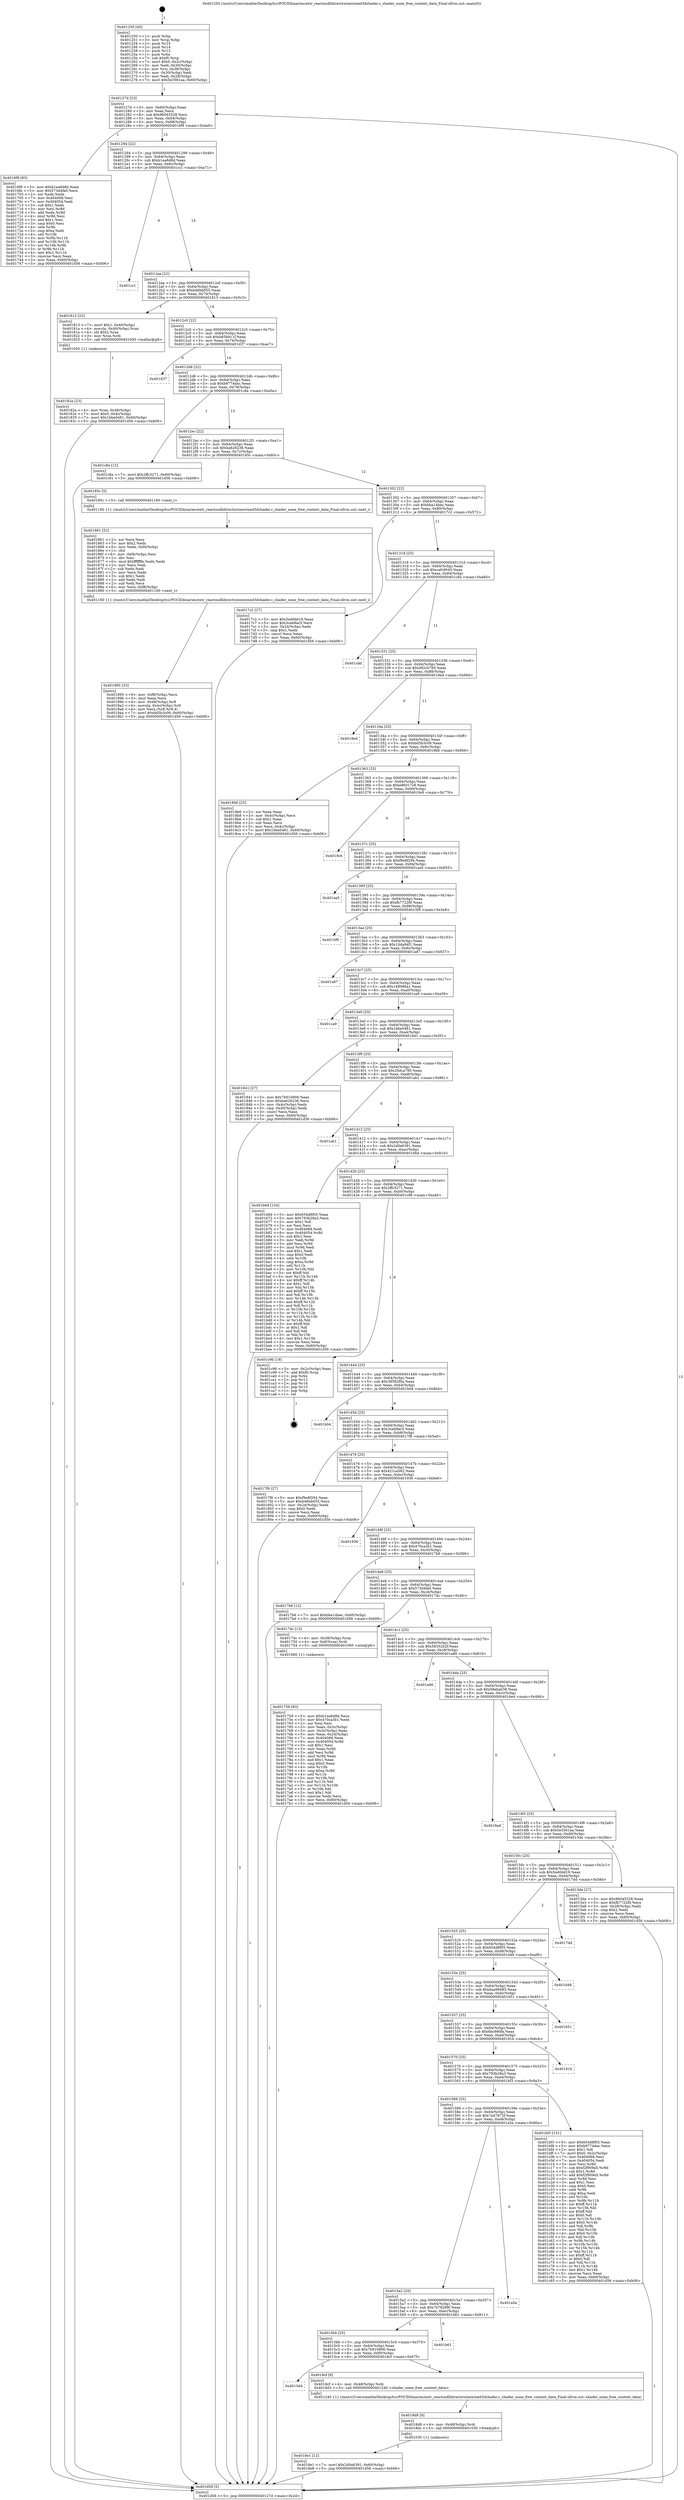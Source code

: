 digraph "0x401250" {
  label = "0x401250 (/mnt/c/Users/mathe/Desktop/tcc/POCII/binaries/extr_reactosdlldirectxwinewined3dshader.c_shader_none_free_context_data_Final-ollvm.out::main(0))"
  labelloc = "t"
  node[shape=record]

  Entry [label="",width=0.3,height=0.3,shape=circle,fillcolor=black,style=filled]
  "0x40127d" [label="{
     0x40127d [23]\l
     | [instrs]\l
     &nbsp;&nbsp;0x40127d \<+3\>: mov -0x60(%rbp),%eax\l
     &nbsp;&nbsp;0x401280 \<+2\>: mov %eax,%ecx\l
     &nbsp;&nbsp;0x401282 \<+6\>: sub $0x96045528,%ecx\l
     &nbsp;&nbsp;0x401288 \<+3\>: mov %eax,-0x64(%rbp)\l
     &nbsp;&nbsp;0x40128b \<+3\>: mov %ecx,-0x68(%rbp)\l
     &nbsp;&nbsp;0x40128e \<+6\>: je 00000000004016f9 \<main+0x4a9\>\l
  }"]
  "0x4016f9" [label="{
     0x4016f9 [83]\l
     | [instrs]\l
     &nbsp;&nbsp;0x4016f9 \<+5\>: mov $0xb1ea8d8d,%eax\l
     &nbsp;&nbsp;0x4016fe \<+5\>: mov $0x573d4fa0,%ecx\l
     &nbsp;&nbsp;0x401703 \<+2\>: xor %edx,%edx\l
     &nbsp;&nbsp;0x401705 \<+7\>: mov 0x404068,%esi\l
     &nbsp;&nbsp;0x40170c \<+7\>: mov 0x404054,%edi\l
     &nbsp;&nbsp;0x401713 \<+3\>: sub $0x1,%edx\l
     &nbsp;&nbsp;0x401716 \<+3\>: mov %esi,%r8d\l
     &nbsp;&nbsp;0x401719 \<+3\>: add %edx,%r8d\l
     &nbsp;&nbsp;0x40171c \<+4\>: imul %r8d,%esi\l
     &nbsp;&nbsp;0x401720 \<+3\>: and $0x1,%esi\l
     &nbsp;&nbsp;0x401723 \<+3\>: cmp $0x0,%esi\l
     &nbsp;&nbsp;0x401726 \<+4\>: sete %r9b\l
     &nbsp;&nbsp;0x40172a \<+3\>: cmp $0xa,%edi\l
     &nbsp;&nbsp;0x40172d \<+4\>: setl %r10b\l
     &nbsp;&nbsp;0x401731 \<+3\>: mov %r9b,%r11b\l
     &nbsp;&nbsp;0x401734 \<+3\>: and %r10b,%r11b\l
     &nbsp;&nbsp;0x401737 \<+3\>: xor %r10b,%r9b\l
     &nbsp;&nbsp;0x40173a \<+3\>: or %r9b,%r11b\l
     &nbsp;&nbsp;0x40173d \<+4\>: test $0x1,%r11b\l
     &nbsp;&nbsp;0x401741 \<+3\>: cmovne %ecx,%eax\l
     &nbsp;&nbsp;0x401744 \<+3\>: mov %eax,-0x60(%rbp)\l
     &nbsp;&nbsp;0x401747 \<+5\>: jmp 0000000000401d56 \<main+0xb06\>\l
  }"]
  "0x401294" [label="{
     0x401294 [22]\l
     | [instrs]\l
     &nbsp;&nbsp;0x401294 \<+5\>: jmp 0000000000401299 \<main+0x49\>\l
     &nbsp;&nbsp;0x401299 \<+3\>: mov -0x64(%rbp),%eax\l
     &nbsp;&nbsp;0x40129c \<+5\>: sub $0xb1ea8d8d,%eax\l
     &nbsp;&nbsp;0x4012a1 \<+3\>: mov %eax,-0x6c(%rbp)\l
     &nbsp;&nbsp;0x4012a4 \<+6\>: je 0000000000401cc1 \<main+0xa71\>\l
  }"]
  Exit [label="",width=0.3,height=0.3,shape=circle,fillcolor=black,style=filled,peripheries=2]
  "0x401cc1" [label="{
     0x401cc1\l
  }", style=dashed]
  "0x4012aa" [label="{
     0x4012aa [22]\l
     | [instrs]\l
     &nbsp;&nbsp;0x4012aa \<+5\>: jmp 00000000004012af \<main+0x5f\>\l
     &nbsp;&nbsp;0x4012af \<+3\>: mov -0x64(%rbp),%eax\l
     &nbsp;&nbsp;0x4012b2 \<+5\>: sub $0xb46bb055,%eax\l
     &nbsp;&nbsp;0x4012b7 \<+3\>: mov %eax,-0x70(%rbp)\l
     &nbsp;&nbsp;0x4012ba \<+6\>: je 0000000000401813 \<main+0x5c3\>\l
  }"]
  "0x4018e1" [label="{
     0x4018e1 [12]\l
     | [instrs]\l
     &nbsp;&nbsp;0x4018e1 \<+7\>: movl $0x2d0a6391,-0x60(%rbp)\l
     &nbsp;&nbsp;0x4018e8 \<+5\>: jmp 0000000000401d56 \<main+0xb06\>\l
  }"]
  "0x401813" [label="{
     0x401813 [23]\l
     | [instrs]\l
     &nbsp;&nbsp;0x401813 \<+7\>: movl $0x1,-0x40(%rbp)\l
     &nbsp;&nbsp;0x40181a \<+4\>: movslq -0x40(%rbp),%rax\l
     &nbsp;&nbsp;0x40181e \<+4\>: shl $0x2,%rax\l
     &nbsp;&nbsp;0x401822 \<+3\>: mov %rax,%rdi\l
     &nbsp;&nbsp;0x401825 \<+5\>: call 0000000000401050 \<malloc@plt\>\l
     | [calls]\l
     &nbsp;&nbsp;0x401050 \{1\} (unknown)\l
  }"]
  "0x4012c0" [label="{
     0x4012c0 [22]\l
     | [instrs]\l
     &nbsp;&nbsp;0x4012c0 \<+5\>: jmp 00000000004012c5 \<main+0x75\>\l
     &nbsp;&nbsp;0x4012c5 \<+3\>: mov -0x64(%rbp),%eax\l
     &nbsp;&nbsp;0x4012c8 \<+5\>: sub $0xb83b911f,%eax\l
     &nbsp;&nbsp;0x4012cd \<+3\>: mov %eax,-0x74(%rbp)\l
     &nbsp;&nbsp;0x4012d0 \<+6\>: je 0000000000401d37 \<main+0xae7\>\l
  }"]
  "0x4018d8" [label="{
     0x4018d8 [9]\l
     | [instrs]\l
     &nbsp;&nbsp;0x4018d8 \<+4\>: mov -0x48(%rbp),%rdi\l
     &nbsp;&nbsp;0x4018dc \<+5\>: call 0000000000401030 \<free@plt\>\l
     | [calls]\l
     &nbsp;&nbsp;0x401030 \{1\} (unknown)\l
  }"]
  "0x401d37" [label="{
     0x401d37\l
  }", style=dashed]
  "0x4012d6" [label="{
     0x4012d6 [22]\l
     | [instrs]\l
     &nbsp;&nbsp;0x4012d6 \<+5\>: jmp 00000000004012db \<main+0x8b\>\l
     &nbsp;&nbsp;0x4012db \<+3\>: mov -0x64(%rbp),%eax\l
     &nbsp;&nbsp;0x4012de \<+5\>: sub $0xb9774dac,%eax\l
     &nbsp;&nbsp;0x4012e3 \<+3\>: mov %eax,-0x78(%rbp)\l
     &nbsp;&nbsp;0x4012e6 \<+6\>: je 0000000000401c8a \<main+0xa3a\>\l
  }"]
  "0x4015d4" [label="{
     0x4015d4\l
  }", style=dashed]
  "0x401c8a" [label="{
     0x401c8a [12]\l
     | [instrs]\l
     &nbsp;&nbsp;0x401c8a \<+7\>: movl $0x2ffc3271,-0x60(%rbp)\l
     &nbsp;&nbsp;0x401c91 \<+5\>: jmp 0000000000401d56 \<main+0xb06\>\l
  }"]
  "0x4012ec" [label="{
     0x4012ec [22]\l
     | [instrs]\l
     &nbsp;&nbsp;0x4012ec \<+5\>: jmp 00000000004012f1 \<main+0xa1\>\l
     &nbsp;&nbsp;0x4012f1 \<+3\>: mov -0x64(%rbp),%eax\l
     &nbsp;&nbsp;0x4012f4 \<+5\>: sub $0xba626236,%eax\l
     &nbsp;&nbsp;0x4012f9 \<+3\>: mov %eax,-0x7c(%rbp)\l
     &nbsp;&nbsp;0x4012fc \<+6\>: je 000000000040185c \<main+0x60c\>\l
  }"]
  "0x4018cf" [label="{
     0x4018cf [9]\l
     | [instrs]\l
     &nbsp;&nbsp;0x4018cf \<+4\>: mov -0x48(%rbp),%rdi\l
     &nbsp;&nbsp;0x4018d3 \<+5\>: call 0000000000401240 \<shader_none_free_context_data\>\l
     | [calls]\l
     &nbsp;&nbsp;0x401240 \{1\} (/mnt/c/Users/mathe/Desktop/tcc/POCII/binaries/extr_reactosdlldirectxwinewined3dshader.c_shader_none_free_context_data_Final-ollvm.out::shader_none_free_context_data)\l
  }"]
  "0x40185c" [label="{
     0x40185c [5]\l
     | [instrs]\l
     &nbsp;&nbsp;0x40185c \<+5\>: call 0000000000401160 \<next_i\>\l
     | [calls]\l
     &nbsp;&nbsp;0x401160 \{1\} (/mnt/c/Users/mathe/Desktop/tcc/POCII/binaries/extr_reactosdlldirectxwinewined3dshader.c_shader_none_free_context_data_Final-ollvm.out::next_i)\l
  }"]
  "0x401302" [label="{
     0x401302 [22]\l
     | [instrs]\l
     &nbsp;&nbsp;0x401302 \<+5\>: jmp 0000000000401307 \<main+0xb7\>\l
     &nbsp;&nbsp;0x401307 \<+3\>: mov -0x64(%rbp),%eax\l
     &nbsp;&nbsp;0x40130a \<+5\>: sub $0xbba14bec,%eax\l
     &nbsp;&nbsp;0x40130f \<+3\>: mov %eax,-0x80(%rbp)\l
     &nbsp;&nbsp;0x401312 \<+6\>: je 00000000004017c2 \<main+0x572\>\l
  }"]
  "0x4015bb" [label="{
     0x4015bb [25]\l
     | [instrs]\l
     &nbsp;&nbsp;0x4015bb \<+5\>: jmp 00000000004015c0 \<main+0x370\>\l
     &nbsp;&nbsp;0x4015c0 \<+3\>: mov -0x64(%rbp),%eax\l
     &nbsp;&nbsp;0x4015c3 \<+5\>: sub $0x7b910906,%eax\l
     &nbsp;&nbsp;0x4015c8 \<+6\>: mov %eax,-0xf0(%rbp)\l
     &nbsp;&nbsp;0x4015ce \<+6\>: je 00000000004018cf \<main+0x67f\>\l
  }"]
  "0x4017c2" [label="{
     0x4017c2 [27]\l
     | [instrs]\l
     &nbsp;&nbsp;0x4017c2 \<+5\>: mov $0x5ed0dd19,%eax\l
     &nbsp;&nbsp;0x4017c7 \<+5\>: mov $0x3ceb9ac5,%ecx\l
     &nbsp;&nbsp;0x4017cc \<+3\>: mov -0x24(%rbp),%edx\l
     &nbsp;&nbsp;0x4017cf \<+3\>: cmp $0x1,%edx\l
     &nbsp;&nbsp;0x4017d2 \<+3\>: cmovl %ecx,%eax\l
     &nbsp;&nbsp;0x4017d5 \<+3\>: mov %eax,-0x60(%rbp)\l
     &nbsp;&nbsp;0x4017d8 \<+5\>: jmp 0000000000401d56 \<main+0xb06\>\l
  }"]
  "0x401318" [label="{
     0x401318 [25]\l
     | [instrs]\l
     &nbsp;&nbsp;0x401318 \<+5\>: jmp 000000000040131d \<main+0xcd\>\l
     &nbsp;&nbsp;0x40131d \<+3\>: mov -0x64(%rbp),%eax\l
     &nbsp;&nbsp;0x401320 \<+5\>: sub $0xcafc9045,%eax\l
     &nbsp;&nbsp;0x401325 \<+6\>: mov %eax,-0x84(%rbp)\l
     &nbsp;&nbsp;0x40132b \<+6\>: je 0000000000401cdd \<main+0xa8d\>\l
  }"]
  "0x401b61" [label="{
     0x401b61\l
  }", style=dashed]
  "0x401cdd" [label="{
     0x401cdd\l
  }", style=dashed]
  "0x401331" [label="{
     0x401331 [25]\l
     | [instrs]\l
     &nbsp;&nbsp;0x401331 \<+5\>: jmp 0000000000401336 \<main+0xe6\>\l
     &nbsp;&nbsp;0x401336 \<+3\>: mov -0x64(%rbp),%eax\l
     &nbsp;&nbsp;0x401339 \<+5\>: sub $0xd82cb760,%eax\l
     &nbsp;&nbsp;0x40133e \<+6\>: mov %eax,-0x88(%rbp)\l
     &nbsp;&nbsp;0x401344 \<+6\>: je 00000000004018ed \<main+0x69d\>\l
  }"]
  "0x4015a2" [label="{
     0x4015a2 [25]\l
     | [instrs]\l
     &nbsp;&nbsp;0x4015a2 \<+5\>: jmp 00000000004015a7 \<main+0x357\>\l
     &nbsp;&nbsp;0x4015a7 \<+3\>: mov -0x64(%rbp),%eax\l
     &nbsp;&nbsp;0x4015aa \<+5\>: sub $0x7b7826f6,%eax\l
     &nbsp;&nbsp;0x4015af \<+6\>: mov %eax,-0xec(%rbp)\l
     &nbsp;&nbsp;0x4015b5 \<+6\>: je 0000000000401b61 \<main+0x911\>\l
  }"]
  "0x4018ed" [label="{
     0x4018ed\l
  }", style=dashed]
  "0x40134a" [label="{
     0x40134a [25]\l
     | [instrs]\l
     &nbsp;&nbsp;0x40134a \<+5\>: jmp 000000000040134f \<main+0xff\>\l
     &nbsp;&nbsp;0x40134f \<+3\>: mov -0x64(%rbp),%eax\l
     &nbsp;&nbsp;0x401352 \<+5\>: sub $0xdd5b3c09,%eax\l
     &nbsp;&nbsp;0x401357 \<+6\>: mov %eax,-0x8c(%rbp)\l
     &nbsp;&nbsp;0x40135d \<+6\>: je 00000000004018b6 \<main+0x666\>\l
  }"]
  "0x401a5a" [label="{
     0x401a5a\l
  }", style=dashed]
  "0x4018b6" [label="{
     0x4018b6 [25]\l
     | [instrs]\l
     &nbsp;&nbsp;0x4018b6 \<+2\>: xor %eax,%eax\l
     &nbsp;&nbsp;0x4018b8 \<+3\>: mov -0x4c(%rbp),%ecx\l
     &nbsp;&nbsp;0x4018bb \<+3\>: sub $0x1,%eax\l
     &nbsp;&nbsp;0x4018be \<+2\>: sub %eax,%ecx\l
     &nbsp;&nbsp;0x4018c0 \<+3\>: mov %ecx,-0x4c(%rbp)\l
     &nbsp;&nbsp;0x4018c3 \<+7\>: movl $0x1bbe0481,-0x60(%rbp)\l
     &nbsp;&nbsp;0x4018ca \<+5\>: jmp 0000000000401d56 \<main+0xb06\>\l
  }"]
  "0x401363" [label="{
     0x401363 [25]\l
     | [instrs]\l
     &nbsp;&nbsp;0x401363 \<+5\>: jmp 0000000000401368 \<main+0x118\>\l
     &nbsp;&nbsp;0x401368 \<+3\>: mov -0x64(%rbp),%eax\l
     &nbsp;&nbsp;0x40136b \<+5\>: sub $0xe86017c8,%eax\l
     &nbsp;&nbsp;0x401370 \<+6\>: mov %eax,-0x90(%rbp)\l
     &nbsp;&nbsp;0x401376 \<+6\>: je 00000000004019c6 \<main+0x776\>\l
  }"]
  "0x401589" [label="{
     0x401589 [25]\l
     | [instrs]\l
     &nbsp;&nbsp;0x401589 \<+5\>: jmp 000000000040158e \<main+0x33e\>\l
     &nbsp;&nbsp;0x40158e \<+3\>: mov -0x64(%rbp),%eax\l
     &nbsp;&nbsp;0x401591 \<+5\>: sub $0x7a47872f,%eax\l
     &nbsp;&nbsp;0x401596 \<+6\>: mov %eax,-0xe8(%rbp)\l
     &nbsp;&nbsp;0x40159c \<+6\>: je 0000000000401a5a \<main+0x80a\>\l
  }"]
  "0x4019c6" [label="{
     0x4019c6\l
  }", style=dashed]
  "0x40137c" [label="{
     0x40137c [25]\l
     | [instrs]\l
     &nbsp;&nbsp;0x40137c \<+5\>: jmp 0000000000401381 \<main+0x131\>\l
     &nbsp;&nbsp;0x401381 \<+3\>: mov -0x64(%rbp),%eax\l
     &nbsp;&nbsp;0x401384 \<+5\>: sub $0xf9e8f294,%eax\l
     &nbsp;&nbsp;0x401389 \<+6\>: mov %eax,-0x94(%rbp)\l
     &nbsp;&nbsp;0x40138f \<+6\>: je 0000000000401aa5 \<main+0x855\>\l
  }"]
  "0x401bf3" [label="{
     0x401bf3 [151]\l
     | [instrs]\l
     &nbsp;&nbsp;0x401bf3 \<+5\>: mov $0x654d8f05,%eax\l
     &nbsp;&nbsp;0x401bf8 \<+5\>: mov $0xb9774dac,%ecx\l
     &nbsp;&nbsp;0x401bfd \<+2\>: mov $0x1,%dl\l
     &nbsp;&nbsp;0x401bff \<+7\>: movl $0x0,-0x2c(%rbp)\l
     &nbsp;&nbsp;0x401c06 \<+7\>: mov 0x404068,%esi\l
     &nbsp;&nbsp;0x401c0d \<+7\>: mov 0x404054,%edi\l
     &nbsp;&nbsp;0x401c14 \<+3\>: mov %esi,%r8d\l
     &nbsp;&nbsp;0x401c17 \<+7\>: sub $0xf2f909a5,%r8d\l
     &nbsp;&nbsp;0x401c1e \<+4\>: sub $0x1,%r8d\l
     &nbsp;&nbsp;0x401c22 \<+7\>: add $0xf2f909a5,%r8d\l
     &nbsp;&nbsp;0x401c29 \<+4\>: imul %r8d,%esi\l
     &nbsp;&nbsp;0x401c2d \<+3\>: and $0x1,%esi\l
     &nbsp;&nbsp;0x401c30 \<+3\>: cmp $0x0,%esi\l
     &nbsp;&nbsp;0x401c33 \<+4\>: sete %r9b\l
     &nbsp;&nbsp;0x401c37 \<+3\>: cmp $0xa,%edi\l
     &nbsp;&nbsp;0x401c3a \<+4\>: setl %r10b\l
     &nbsp;&nbsp;0x401c3e \<+3\>: mov %r9b,%r11b\l
     &nbsp;&nbsp;0x401c41 \<+4\>: xor $0xff,%r11b\l
     &nbsp;&nbsp;0x401c45 \<+3\>: mov %r10b,%bl\l
     &nbsp;&nbsp;0x401c48 \<+3\>: xor $0xff,%bl\l
     &nbsp;&nbsp;0x401c4b \<+3\>: xor $0x0,%dl\l
     &nbsp;&nbsp;0x401c4e \<+3\>: mov %r11b,%r14b\l
     &nbsp;&nbsp;0x401c51 \<+4\>: and $0x0,%r14b\l
     &nbsp;&nbsp;0x401c55 \<+3\>: and %dl,%r9b\l
     &nbsp;&nbsp;0x401c58 \<+3\>: mov %bl,%r15b\l
     &nbsp;&nbsp;0x401c5b \<+4\>: and $0x0,%r15b\l
     &nbsp;&nbsp;0x401c5f \<+3\>: and %dl,%r10b\l
     &nbsp;&nbsp;0x401c62 \<+3\>: or %r9b,%r14b\l
     &nbsp;&nbsp;0x401c65 \<+3\>: or %r10b,%r15b\l
     &nbsp;&nbsp;0x401c68 \<+3\>: xor %r15b,%r14b\l
     &nbsp;&nbsp;0x401c6b \<+3\>: or %bl,%r11b\l
     &nbsp;&nbsp;0x401c6e \<+4\>: xor $0xff,%r11b\l
     &nbsp;&nbsp;0x401c72 \<+3\>: or $0x0,%dl\l
     &nbsp;&nbsp;0x401c75 \<+3\>: and %dl,%r11b\l
     &nbsp;&nbsp;0x401c78 \<+3\>: or %r11b,%r14b\l
     &nbsp;&nbsp;0x401c7b \<+4\>: test $0x1,%r14b\l
     &nbsp;&nbsp;0x401c7f \<+3\>: cmovne %ecx,%eax\l
     &nbsp;&nbsp;0x401c82 \<+3\>: mov %eax,-0x60(%rbp)\l
     &nbsp;&nbsp;0x401c85 \<+5\>: jmp 0000000000401d56 \<main+0xb06\>\l
  }"]
  "0x401aa5" [label="{
     0x401aa5\l
  }", style=dashed]
  "0x401395" [label="{
     0x401395 [25]\l
     | [instrs]\l
     &nbsp;&nbsp;0x401395 \<+5\>: jmp 000000000040139a \<main+0x14a\>\l
     &nbsp;&nbsp;0x40139a \<+3\>: mov -0x64(%rbp),%eax\l
     &nbsp;&nbsp;0x40139d \<+5\>: sub $0xfb7722f0,%eax\l
     &nbsp;&nbsp;0x4013a2 \<+6\>: mov %eax,-0x98(%rbp)\l
     &nbsp;&nbsp;0x4013a8 \<+6\>: je 00000000004015f9 \<main+0x3a9\>\l
  }"]
  "0x401570" [label="{
     0x401570 [25]\l
     | [instrs]\l
     &nbsp;&nbsp;0x401570 \<+5\>: jmp 0000000000401575 \<main+0x325\>\l
     &nbsp;&nbsp;0x401575 \<+3\>: mov -0x64(%rbp),%eax\l
     &nbsp;&nbsp;0x401578 \<+5\>: sub $0x793b28a3,%eax\l
     &nbsp;&nbsp;0x40157d \<+6\>: mov %eax,-0xe4(%rbp)\l
     &nbsp;&nbsp;0x401583 \<+6\>: je 0000000000401bf3 \<main+0x9a3\>\l
  }"]
  "0x4015f9" [label="{
     0x4015f9\l
  }", style=dashed]
  "0x4013ae" [label="{
     0x4013ae [25]\l
     | [instrs]\l
     &nbsp;&nbsp;0x4013ae \<+5\>: jmp 00000000004013b3 \<main+0x163\>\l
     &nbsp;&nbsp;0x4013b3 \<+3\>: mov -0x64(%rbp),%eax\l
     &nbsp;&nbsp;0x4013b6 \<+5\>: sub $0x10da94f1,%eax\l
     &nbsp;&nbsp;0x4013bb \<+6\>: mov %eax,-0x9c(%rbp)\l
     &nbsp;&nbsp;0x4013c1 \<+6\>: je 0000000000401a87 \<main+0x837\>\l
  }"]
  "0x40191b" [label="{
     0x40191b\l
  }", style=dashed]
  "0x401a87" [label="{
     0x401a87\l
  }", style=dashed]
  "0x4013c7" [label="{
     0x4013c7 [25]\l
     | [instrs]\l
     &nbsp;&nbsp;0x4013c7 \<+5\>: jmp 00000000004013cc \<main+0x17c\>\l
     &nbsp;&nbsp;0x4013cc \<+3\>: mov -0x64(%rbp),%eax\l
     &nbsp;&nbsp;0x4013cf \<+5\>: sub $0x168986a1,%eax\l
     &nbsp;&nbsp;0x4013d4 \<+6\>: mov %eax,-0xa0(%rbp)\l
     &nbsp;&nbsp;0x4013da \<+6\>: je 0000000000401ca9 \<main+0xa59\>\l
  }"]
  "0x401557" [label="{
     0x401557 [25]\l
     | [instrs]\l
     &nbsp;&nbsp;0x401557 \<+5\>: jmp 000000000040155c \<main+0x30c\>\l
     &nbsp;&nbsp;0x40155c \<+3\>: mov -0x64(%rbp),%eax\l
     &nbsp;&nbsp;0x40155f \<+5\>: sub $0x6bc980fa,%eax\l
     &nbsp;&nbsp;0x401564 \<+6\>: mov %eax,-0xe0(%rbp)\l
     &nbsp;&nbsp;0x40156a \<+6\>: je 000000000040191b \<main+0x6cb\>\l
  }"]
  "0x401ca9" [label="{
     0x401ca9\l
  }", style=dashed]
  "0x4013e0" [label="{
     0x4013e0 [25]\l
     | [instrs]\l
     &nbsp;&nbsp;0x4013e0 \<+5\>: jmp 00000000004013e5 \<main+0x195\>\l
     &nbsp;&nbsp;0x4013e5 \<+3\>: mov -0x64(%rbp),%eax\l
     &nbsp;&nbsp;0x4013e8 \<+5\>: sub $0x1bbe0481,%eax\l
     &nbsp;&nbsp;0x4013ed \<+6\>: mov %eax,-0xa4(%rbp)\l
     &nbsp;&nbsp;0x4013f3 \<+6\>: je 0000000000401841 \<main+0x5f1\>\l
  }"]
  "0x401651" [label="{
     0x401651\l
  }", style=dashed]
  "0x401841" [label="{
     0x401841 [27]\l
     | [instrs]\l
     &nbsp;&nbsp;0x401841 \<+5\>: mov $0x7b910906,%eax\l
     &nbsp;&nbsp;0x401846 \<+5\>: mov $0xba626236,%ecx\l
     &nbsp;&nbsp;0x40184b \<+3\>: mov -0x4c(%rbp),%edx\l
     &nbsp;&nbsp;0x40184e \<+3\>: cmp -0x40(%rbp),%edx\l
     &nbsp;&nbsp;0x401851 \<+3\>: cmovl %ecx,%eax\l
     &nbsp;&nbsp;0x401854 \<+3\>: mov %eax,-0x60(%rbp)\l
     &nbsp;&nbsp;0x401857 \<+5\>: jmp 0000000000401d56 \<main+0xb06\>\l
  }"]
  "0x4013f9" [label="{
     0x4013f9 [25]\l
     | [instrs]\l
     &nbsp;&nbsp;0x4013f9 \<+5\>: jmp 00000000004013fe \<main+0x1ae\>\l
     &nbsp;&nbsp;0x4013fe \<+3\>: mov -0x64(%rbp),%eax\l
     &nbsp;&nbsp;0x401401 \<+5\>: sub $0x20dca780,%eax\l
     &nbsp;&nbsp;0x401406 \<+6\>: mov %eax,-0xa8(%rbp)\l
     &nbsp;&nbsp;0x40140c \<+6\>: je 0000000000401ab1 \<main+0x861\>\l
  }"]
  "0x40153e" [label="{
     0x40153e [25]\l
     | [instrs]\l
     &nbsp;&nbsp;0x40153e \<+5\>: jmp 0000000000401543 \<main+0x2f3\>\l
     &nbsp;&nbsp;0x401543 \<+3\>: mov -0x64(%rbp),%eax\l
     &nbsp;&nbsp;0x401546 \<+5\>: sub $0x6aa99483,%eax\l
     &nbsp;&nbsp;0x40154b \<+6\>: mov %eax,-0xdc(%rbp)\l
     &nbsp;&nbsp;0x401551 \<+6\>: je 0000000000401651 \<main+0x401\>\l
  }"]
  "0x401ab1" [label="{
     0x401ab1\l
  }", style=dashed]
  "0x401412" [label="{
     0x401412 [25]\l
     | [instrs]\l
     &nbsp;&nbsp;0x401412 \<+5\>: jmp 0000000000401417 \<main+0x1c7\>\l
     &nbsp;&nbsp;0x401417 \<+3\>: mov -0x64(%rbp),%eax\l
     &nbsp;&nbsp;0x40141a \<+5\>: sub $0x2d0a6391,%eax\l
     &nbsp;&nbsp;0x40141f \<+6\>: mov %eax,-0xac(%rbp)\l
     &nbsp;&nbsp;0x401425 \<+6\>: je 0000000000401b6d \<main+0x91d\>\l
  }"]
  "0x401d48" [label="{
     0x401d48\l
  }", style=dashed]
  "0x401b6d" [label="{
     0x401b6d [134]\l
     | [instrs]\l
     &nbsp;&nbsp;0x401b6d \<+5\>: mov $0x654d8f05,%eax\l
     &nbsp;&nbsp;0x401b72 \<+5\>: mov $0x793b28a3,%ecx\l
     &nbsp;&nbsp;0x401b77 \<+2\>: mov $0x1,%dl\l
     &nbsp;&nbsp;0x401b79 \<+2\>: xor %esi,%esi\l
     &nbsp;&nbsp;0x401b7b \<+7\>: mov 0x404068,%edi\l
     &nbsp;&nbsp;0x401b82 \<+8\>: mov 0x404054,%r8d\l
     &nbsp;&nbsp;0x401b8a \<+3\>: sub $0x1,%esi\l
     &nbsp;&nbsp;0x401b8d \<+3\>: mov %edi,%r9d\l
     &nbsp;&nbsp;0x401b90 \<+3\>: add %esi,%r9d\l
     &nbsp;&nbsp;0x401b93 \<+4\>: imul %r9d,%edi\l
     &nbsp;&nbsp;0x401b97 \<+3\>: and $0x1,%edi\l
     &nbsp;&nbsp;0x401b9a \<+3\>: cmp $0x0,%edi\l
     &nbsp;&nbsp;0x401b9d \<+4\>: sete %r10b\l
     &nbsp;&nbsp;0x401ba1 \<+4\>: cmp $0xa,%r8d\l
     &nbsp;&nbsp;0x401ba5 \<+4\>: setl %r11b\l
     &nbsp;&nbsp;0x401ba9 \<+3\>: mov %r10b,%bl\l
     &nbsp;&nbsp;0x401bac \<+3\>: xor $0xff,%bl\l
     &nbsp;&nbsp;0x401baf \<+3\>: mov %r11b,%r14b\l
     &nbsp;&nbsp;0x401bb2 \<+4\>: xor $0xff,%r14b\l
     &nbsp;&nbsp;0x401bb6 \<+3\>: xor $0x1,%dl\l
     &nbsp;&nbsp;0x401bb9 \<+3\>: mov %bl,%r15b\l
     &nbsp;&nbsp;0x401bbc \<+4\>: and $0xff,%r15b\l
     &nbsp;&nbsp;0x401bc0 \<+3\>: and %dl,%r10b\l
     &nbsp;&nbsp;0x401bc3 \<+3\>: mov %r14b,%r12b\l
     &nbsp;&nbsp;0x401bc6 \<+4\>: and $0xff,%r12b\l
     &nbsp;&nbsp;0x401bca \<+3\>: and %dl,%r11b\l
     &nbsp;&nbsp;0x401bcd \<+3\>: or %r10b,%r15b\l
     &nbsp;&nbsp;0x401bd0 \<+3\>: or %r11b,%r12b\l
     &nbsp;&nbsp;0x401bd3 \<+3\>: xor %r12b,%r15b\l
     &nbsp;&nbsp;0x401bd6 \<+3\>: or %r14b,%bl\l
     &nbsp;&nbsp;0x401bd9 \<+3\>: xor $0xff,%bl\l
     &nbsp;&nbsp;0x401bdc \<+3\>: or $0x1,%dl\l
     &nbsp;&nbsp;0x401bdf \<+2\>: and %dl,%bl\l
     &nbsp;&nbsp;0x401be1 \<+3\>: or %bl,%r15b\l
     &nbsp;&nbsp;0x401be4 \<+4\>: test $0x1,%r15b\l
     &nbsp;&nbsp;0x401be8 \<+3\>: cmovne %ecx,%eax\l
     &nbsp;&nbsp;0x401beb \<+3\>: mov %eax,-0x60(%rbp)\l
     &nbsp;&nbsp;0x401bee \<+5\>: jmp 0000000000401d56 \<main+0xb06\>\l
  }"]
  "0x40142b" [label="{
     0x40142b [25]\l
     | [instrs]\l
     &nbsp;&nbsp;0x40142b \<+5\>: jmp 0000000000401430 \<main+0x1e0\>\l
     &nbsp;&nbsp;0x401430 \<+3\>: mov -0x64(%rbp),%eax\l
     &nbsp;&nbsp;0x401433 \<+5\>: sub $0x2ffc3271,%eax\l
     &nbsp;&nbsp;0x401438 \<+6\>: mov %eax,-0xb0(%rbp)\l
     &nbsp;&nbsp;0x40143e \<+6\>: je 0000000000401c96 \<main+0xa46\>\l
  }"]
  "0x401525" [label="{
     0x401525 [25]\l
     | [instrs]\l
     &nbsp;&nbsp;0x401525 \<+5\>: jmp 000000000040152a \<main+0x2da\>\l
     &nbsp;&nbsp;0x40152a \<+3\>: mov -0x64(%rbp),%eax\l
     &nbsp;&nbsp;0x40152d \<+5\>: sub $0x654d8f05,%eax\l
     &nbsp;&nbsp;0x401532 \<+6\>: mov %eax,-0xd8(%rbp)\l
     &nbsp;&nbsp;0x401538 \<+6\>: je 0000000000401d48 \<main+0xaf8\>\l
  }"]
  "0x401c96" [label="{
     0x401c96 [19]\l
     | [instrs]\l
     &nbsp;&nbsp;0x401c96 \<+3\>: mov -0x2c(%rbp),%eax\l
     &nbsp;&nbsp;0x401c99 \<+7\>: add $0xf0,%rsp\l
     &nbsp;&nbsp;0x401ca0 \<+1\>: pop %rbx\l
     &nbsp;&nbsp;0x401ca1 \<+2\>: pop %r12\l
     &nbsp;&nbsp;0x401ca3 \<+2\>: pop %r14\l
     &nbsp;&nbsp;0x401ca5 \<+2\>: pop %r15\l
     &nbsp;&nbsp;0x401ca7 \<+1\>: pop %rbp\l
     &nbsp;&nbsp;0x401ca8 \<+1\>: ret\l
  }"]
  "0x401444" [label="{
     0x401444 [25]\l
     | [instrs]\l
     &nbsp;&nbsp;0x401444 \<+5\>: jmp 0000000000401449 \<main+0x1f9\>\l
     &nbsp;&nbsp;0x401449 \<+3\>: mov -0x64(%rbp),%eax\l
     &nbsp;&nbsp;0x40144c \<+5\>: sub $0x38582f0a,%eax\l
     &nbsp;&nbsp;0x401451 \<+6\>: mov %eax,-0xb4(%rbp)\l
     &nbsp;&nbsp;0x401457 \<+6\>: je 0000000000401b04 \<main+0x8b4\>\l
  }"]
  "0x4017dd" [label="{
     0x4017dd\l
  }", style=dashed]
  "0x401b04" [label="{
     0x401b04\l
  }", style=dashed]
  "0x40145d" [label="{
     0x40145d [25]\l
     | [instrs]\l
     &nbsp;&nbsp;0x40145d \<+5\>: jmp 0000000000401462 \<main+0x212\>\l
     &nbsp;&nbsp;0x401462 \<+3\>: mov -0x64(%rbp),%eax\l
     &nbsp;&nbsp;0x401465 \<+5\>: sub $0x3ceb9ac5,%eax\l
     &nbsp;&nbsp;0x40146a \<+6\>: mov %eax,-0xb8(%rbp)\l
     &nbsp;&nbsp;0x401470 \<+6\>: je 00000000004017f8 \<main+0x5a8\>\l
  }"]
  "0x401895" [label="{
     0x401895 [33]\l
     | [instrs]\l
     &nbsp;&nbsp;0x401895 \<+6\>: mov -0xf8(%rbp),%ecx\l
     &nbsp;&nbsp;0x40189b \<+3\>: imul %eax,%ecx\l
     &nbsp;&nbsp;0x40189e \<+4\>: mov -0x48(%rbp),%r8\l
     &nbsp;&nbsp;0x4018a2 \<+4\>: movslq -0x4c(%rbp),%r9\l
     &nbsp;&nbsp;0x4018a6 \<+4\>: mov %ecx,(%r8,%r9,4)\l
     &nbsp;&nbsp;0x4018aa \<+7\>: movl $0xdd5b3c09,-0x60(%rbp)\l
     &nbsp;&nbsp;0x4018b1 \<+5\>: jmp 0000000000401d56 \<main+0xb06\>\l
  }"]
  "0x4017f8" [label="{
     0x4017f8 [27]\l
     | [instrs]\l
     &nbsp;&nbsp;0x4017f8 \<+5\>: mov $0xf9e8f294,%eax\l
     &nbsp;&nbsp;0x4017fd \<+5\>: mov $0xb46bb055,%ecx\l
     &nbsp;&nbsp;0x401802 \<+3\>: mov -0x24(%rbp),%edx\l
     &nbsp;&nbsp;0x401805 \<+3\>: cmp $0x0,%edx\l
     &nbsp;&nbsp;0x401808 \<+3\>: cmove %ecx,%eax\l
     &nbsp;&nbsp;0x40180b \<+3\>: mov %eax,-0x60(%rbp)\l
     &nbsp;&nbsp;0x40180e \<+5\>: jmp 0000000000401d56 \<main+0xb06\>\l
  }"]
  "0x401476" [label="{
     0x401476 [25]\l
     | [instrs]\l
     &nbsp;&nbsp;0x401476 \<+5\>: jmp 000000000040147b \<main+0x22b\>\l
     &nbsp;&nbsp;0x40147b \<+3\>: mov -0x64(%rbp),%eax\l
     &nbsp;&nbsp;0x40147e \<+5\>: sub $0x421ca562,%eax\l
     &nbsp;&nbsp;0x401483 \<+6\>: mov %eax,-0xbc(%rbp)\l
     &nbsp;&nbsp;0x401489 \<+6\>: je 0000000000401936 \<main+0x6e6\>\l
  }"]
  "0x401861" [label="{
     0x401861 [52]\l
     | [instrs]\l
     &nbsp;&nbsp;0x401861 \<+2\>: xor %ecx,%ecx\l
     &nbsp;&nbsp;0x401863 \<+5\>: mov $0x2,%edx\l
     &nbsp;&nbsp;0x401868 \<+6\>: mov %edx,-0xf4(%rbp)\l
     &nbsp;&nbsp;0x40186e \<+1\>: cltd\l
     &nbsp;&nbsp;0x40186f \<+6\>: mov -0xf4(%rbp),%esi\l
     &nbsp;&nbsp;0x401875 \<+2\>: idiv %esi\l
     &nbsp;&nbsp;0x401877 \<+6\>: imul $0xfffffffe,%edx,%edx\l
     &nbsp;&nbsp;0x40187d \<+2\>: mov %ecx,%edi\l
     &nbsp;&nbsp;0x40187f \<+2\>: sub %edx,%edi\l
     &nbsp;&nbsp;0x401881 \<+2\>: mov %ecx,%edx\l
     &nbsp;&nbsp;0x401883 \<+3\>: sub $0x1,%edx\l
     &nbsp;&nbsp;0x401886 \<+2\>: add %edx,%edi\l
     &nbsp;&nbsp;0x401888 \<+2\>: sub %edi,%ecx\l
     &nbsp;&nbsp;0x40188a \<+6\>: mov %ecx,-0xf8(%rbp)\l
     &nbsp;&nbsp;0x401890 \<+5\>: call 0000000000401160 \<next_i\>\l
     | [calls]\l
     &nbsp;&nbsp;0x401160 \{1\} (/mnt/c/Users/mathe/Desktop/tcc/POCII/binaries/extr_reactosdlldirectxwinewined3dshader.c_shader_none_free_context_data_Final-ollvm.out::next_i)\l
  }"]
  "0x401936" [label="{
     0x401936\l
  }", style=dashed]
  "0x40148f" [label="{
     0x40148f [25]\l
     | [instrs]\l
     &nbsp;&nbsp;0x40148f \<+5\>: jmp 0000000000401494 \<main+0x244\>\l
     &nbsp;&nbsp;0x401494 \<+3\>: mov -0x64(%rbp),%eax\l
     &nbsp;&nbsp;0x401497 \<+5\>: sub $0x470ca3b1,%eax\l
     &nbsp;&nbsp;0x40149c \<+6\>: mov %eax,-0xc0(%rbp)\l
     &nbsp;&nbsp;0x4014a2 \<+6\>: je 00000000004017b6 \<main+0x566\>\l
  }"]
  "0x40182a" [label="{
     0x40182a [23]\l
     | [instrs]\l
     &nbsp;&nbsp;0x40182a \<+4\>: mov %rax,-0x48(%rbp)\l
     &nbsp;&nbsp;0x40182e \<+7\>: movl $0x0,-0x4c(%rbp)\l
     &nbsp;&nbsp;0x401835 \<+7\>: movl $0x1bbe0481,-0x60(%rbp)\l
     &nbsp;&nbsp;0x40183c \<+5\>: jmp 0000000000401d56 \<main+0xb06\>\l
  }"]
  "0x4017b6" [label="{
     0x4017b6 [12]\l
     | [instrs]\l
     &nbsp;&nbsp;0x4017b6 \<+7\>: movl $0xbba14bec,-0x60(%rbp)\l
     &nbsp;&nbsp;0x4017bd \<+5\>: jmp 0000000000401d56 \<main+0xb06\>\l
  }"]
  "0x4014a8" [label="{
     0x4014a8 [25]\l
     | [instrs]\l
     &nbsp;&nbsp;0x4014a8 \<+5\>: jmp 00000000004014ad \<main+0x25d\>\l
     &nbsp;&nbsp;0x4014ad \<+3\>: mov -0x64(%rbp),%eax\l
     &nbsp;&nbsp;0x4014b0 \<+5\>: sub $0x573d4fa0,%eax\l
     &nbsp;&nbsp;0x4014b5 \<+6\>: mov %eax,-0xc4(%rbp)\l
     &nbsp;&nbsp;0x4014bb \<+6\>: je 000000000040174c \<main+0x4fc\>\l
  }"]
  "0x401759" [label="{
     0x401759 [93]\l
     | [instrs]\l
     &nbsp;&nbsp;0x401759 \<+5\>: mov $0xb1ea8d8d,%ecx\l
     &nbsp;&nbsp;0x40175e \<+5\>: mov $0x470ca3b1,%edx\l
     &nbsp;&nbsp;0x401763 \<+2\>: xor %esi,%esi\l
     &nbsp;&nbsp;0x401765 \<+3\>: mov %eax,-0x3c(%rbp)\l
     &nbsp;&nbsp;0x401768 \<+3\>: mov -0x3c(%rbp),%eax\l
     &nbsp;&nbsp;0x40176b \<+3\>: mov %eax,-0x24(%rbp)\l
     &nbsp;&nbsp;0x40176e \<+7\>: mov 0x404068,%eax\l
     &nbsp;&nbsp;0x401775 \<+8\>: mov 0x404054,%r8d\l
     &nbsp;&nbsp;0x40177d \<+3\>: sub $0x1,%esi\l
     &nbsp;&nbsp;0x401780 \<+3\>: mov %eax,%r9d\l
     &nbsp;&nbsp;0x401783 \<+3\>: add %esi,%r9d\l
     &nbsp;&nbsp;0x401786 \<+4\>: imul %r9d,%eax\l
     &nbsp;&nbsp;0x40178a \<+3\>: and $0x1,%eax\l
     &nbsp;&nbsp;0x40178d \<+3\>: cmp $0x0,%eax\l
     &nbsp;&nbsp;0x401790 \<+4\>: sete %r10b\l
     &nbsp;&nbsp;0x401794 \<+4\>: cmp $0xa,%r8d\l
     &nbsp;&nbsp;0x401798 \<+4\>: setl %r11b\l
     &nbsp;&nbsp;0x40179c \<+3\>: mov %r10b,%bl\l
     &nbsp;&nbsp;0x40179f \<+3\>: and %r11b,%bl\l
     &nbsp;&nbsp;0x4017a2 \<+3\>: xor %r11b,%r10b\l
     &nbsp;&nbsp;0x4017a5 \<+3\>: or %r10b,%bl\l
     &nbsp;&nbsp;0x4017a8 \<+3\>: test $0x1,%bl\l
     &nbsp;&nbsp;0x4017ab \<+3\>: cmovne %edx,%ecx\l
     &nbsp;&nbsp;0x4017ae \<+3\>: mov %ecx,-0x60(%rbp)\l
     &nbsp;&nbsp;0x4017b1 \<+5\>: jmp 0000000000401d56 \<main+0xb06\>\l
  }"]
  "0x40174c" [label="{
     0x40174c [13]\l
     | [instrs]\l
     &nbsp;&nbsp;0x40174c \<+4\>: mov -0x38(%rbp),%rax\l
     &nbsp;&nbsp;0x401750 \<+4\>: mov 0x8(%rax),%rdi\l
     &nbsp;&nbsp;0x401754 \<+5\>: call 0000000000401060 \<atoi@plt\>\l
     | [calls]\l
     &nbsp;&nbsp;0x401060 \{1\} (unknown)\l
  }"]
  "0x4014c1" [label="{
     0x4014c1 [25]\l
     | [instrs]\l
     &nbsp;&nbsp;0x4014c1 \<+5\>: jmp 00000000004014c6 \<main+0x276\>\l
     &nbsp;&nbsp;0x4014c6 \<+3\>: mov -0x64(%rbp),%eax\l
     &nbsp;&nbsp;0x4014c9 \<+5\>: sub $0x58352b2f,%eax\l
     &nbsp;&nbsp;0x4014ce \<+6\>: mov %eax,-0xc8(%rbp)\l
     &nbsp;&nbsp;0x4014d4 \<+6\>: je 0000000000401a66 \<main+0x816\>\l
  }"]
  "0x401250" [label="{
     0x401250 [45]\l
     | [instrs]\l
     &nbsp;&nbsp;0x401250 \<+1\>: push %rbp\l
     &nbsp;&nbsp;0x401251 \<+3\>: mov %rsp,%rbp\l
     &nbsp;&nbsp;0x401254 \<+2\>: push %r15\l
     &nbsp;&nbsp;0x401256 \<+2\>: push %r14\l
     &nbsp;&nbsp;0x401258 \<+2\>: push %r12\l
     &nbsp;&nbsp;0x40125a \<+1\>: push %rbx\l
     &nbsp;&nbsp;0x40125b \<+7\>: sub $0xf0,%rsp\l
     &nbsp;&nbsp;0x401262 \<+7\>: movl $0x0,-0x2c(%rbp)\l
     &nbsp;&nbsp;0x401269 \<+3\>: mov %edi,-0x30(%rbp)\l
     &nbsp;&nbsp;0x40126c \<+4\>: mov %rsi,-0x38(%rbp)\l
     &nbsp;&nbsp;0x401270 \<+3\>: mov -0x30(%rbp),%edi\l
     &nbsp;&nbsp;0x401273 \<+3\>: mov %edi,-0x28(%rbp)\l
     &nbsp;&nbsp;0x401276 \<+7\>: movl $0x5e3561aa,-0x60(%rbp)\l
  }"]
  "0x401a66" [label="{
     0x401a66\l
  }", style=dashed]
  "0x4014da" [label="{
     0x4014da [25]\l
     | [instrs]\l
     &nbsp;&nbsp;0x4014da \<+5\>: jmp 00000000004014df \<main+0x28f\>\l
     &nbsp;&nbsp;0x4014df \<+3\>: mov -0x64(%rbp),%eax\l
     &nbsp;&nbsp;0x4014e2 \<+5\>: sub $0x59eba038,%eax\l
     &nbsp;&nbsp;0x4014e7 \<+6\>: mov %eax,-0xcc(%rbp)\l
     &nbsp;&nbsp;0x4014ed \<+6\>: je 00000000004016ed \<main+0x49d\>\l
  }"]
  "0x401d56" [label="{
     0x401d56 [5]\l
     | [instrs]\l
     &nbsp;&nbsp;0x401d56 \<+5\>: jmp 000000000040127d \<main+0x2d\>\l
  }"]
  "0x4016ed" [label="{
     0x4016ed\l
  }", style=dashed]
  "0x4014f3" [label="{
     0x4014f3 [25]\l
     | [instrs]\l
     &nbsp;&nbsp;0x4014f3 \<+5\>: jmp 00000000004014f8 \<main+0x2a8\>\l
     &nbsp;&nbsp;0x4014f8 \<+3\>: mov -0x64(%rbp),%eax\l
     &nbsp;&nbsp;0x4014fb \<+5\>: sub $0x5e3561aa,%eax\l
     &nbsp;&nbsp;0x401500 \<+6\>: mov %eax,-0xd0(%rbp)\l
     &nbsp;&nbsp;0x401506 \<+6\>: je 00000000004015de \<main+0x38e\>\l
  }"]
  "0x40150c" [label="{
     0x40150c [25]\l
     | [instrs]\l
     &nbsp;&nbsp;0x40150c \<+5\>: jmp 0000000000401511 \<main+0x2c1\>\l
     &nbsp;&nbsp;0x401511 \<+3\>: mov -0x64(%rbp),%eax\l
     &nbsp;&nbsp;0x401514 \<+5\>: sub $0x5ed0dd19,%eax\l
     &nbsp;&nbsp;0x401519 \<+6\>: mov %eax,-0xd4(%rbp)\l
     &nbsp;&nbsp;0x40151f \<+6\>: je 00000000004017dd \<main+0x58d\>\l
  }"]
  "0x4015de" [label="{
     0x4015de [27]\l
     | [instrs]\l
     &nbsp;&nbsp;0x4015de \<+5\>: mov $0x96045528,%eax\l
     &nbsp;&nbsp;0x4015e3 \<+5\>: mov $0xfb7722f0,%ecx\l
     &nbsp;&nbsp;0x4015e8 \<+3\>: mov -0x28(%rbp),%edx\l
     &nbsp;&nbsp;0x4015eb \<+3\>: cmp $0x2,%edx\l
     &nbsp;&nbsp;0x4015ee \<+3\>: cmovne %ecx,%eax\l
     &nbsp;&nbsp;0x4015f1 \<+3\>: mov %eax,-0x60(%rbp)\l
     &nbsp;&nbsp;0x4015f4 \<+5\>: jmp 0000000000401d56 \<main+0xb06\>\l
  }"]
  Entry -> "0x401250" [label=" 1"]
  "0x40127d" -> "0x4016f9" [label=" 1"]
  "0x40127d" -> "0x401294" [label=" 15"]
  "0x401c96" -> Exit [label=" 1"]
  "0x401294" -> "0x401cc1" [label=" 0"]
  "0x401294" -> "0x4012aa" [label=" 15"]
  "0x401c8a" -> "0x401d56" [label=" 1"]
  "0x4012aa" -> "0x401813" [label=" 1"]
  "0x4012aa" -> "0x4012c0" [label=" 14"]
  "0x401bf3" -> "0x401d56" [label=" 1"]
  "0x4012c0" -> "0x401d37" [label=" 0"]
  "0x4012c0" -> "0x4012d6" [label=" 14"]
  "0x401b6d" -> "0x401d56" [label=" 1"]
  "0x4012d6" -> "0x401c8a" [label=" 1"]
  "0x4012d6" -> "0x4012ec" [label=" 13"]
  "0x4018e1" -> "0x401d56" [label=" 1"]
  "0x4012ec" -> "0x40185c" [label=" 1"]
  "0x4012ec" -> "0x401302" [label=" 12"]
  "0x4018d8" -> "0x4018e1" [label=" 1"]
  "0x401302" -> "0x4017c2" [label=" 1"]
  "0x401302" -> "0x401318" [label=" 11"]
  "0x4015bb" -> "0x4015d4" [label=" 0"]
  "0x401318" -> "0x401cdd" [label=" 0"]
  "0x401318" -> "0x401331" [label=" 11"]
  "0x4015bb" -> "0x4018cf" [label=" 1"]
  "0x401331" -> "0x4018ed" [label=" 0"]
  "0x401331" -> "0x40134a" [label=" 11"]
  "0x4015a2" -> "0x4015bb" [label=" 1"]
  "0x40134a" -> "0x4018b6" [label=" 1"]
  "0x40134a" -> "0x401363" [label=" 10"]
  "0x4015a2" -> "0x401b61" [label=" 0"]
  "0x401363" -> "0x4019c6" [label=" 0"]
  "0x401363" -> "0x40137c" [label=" 10"]
  "0x401589" -> "0x4015a2" [label=" 1"]
  "0x40137c" -> "0x401aa5" [label=" 0"]
  "0x40137c" -> "0x401395" [label=" 10"]
  "0x401589" -> "0x401a5a" [label=" 0"]
  "0x401395" -> "0x4015f9" [label=" 0"]
  "0x401395" -> "0x4013ae" [label=" 10"]
  "0x401570" -> "0x401589" [label=" 1"]
  "0x4013ae" -> "0x401a87" [label=" 0"]
  "0x4013ae" -> "0x4013c7" [label=" 10"]
  "0x401570" -> "0x401bf3" [label=" 1"]
  "0x4013c7" -> "0x401ca9" [label=" 0"]
  "0x4013c7" -> "0x4013e0" [label=" 10"]
  "0x401557" -> "0x401570" [label=" 2"]
  "0x4013e0" -> "0x401841" [label=" 2"]
  "0x4013e0" -> "0x4013f9" [label=" 8"]
  "0x401557" -> "0x40191b" [label=" 0"]
  "0x4013f9" -> "0x401ab1" [label=" 0"]
  "0x4013f9" -> "0x401412" [label=" 8"]
  "0x40153e" -> "0x401557" [label=" 2"]
  "0x401412" -> "0x401b6d" [label=" 1"]
  "0x401412" -> "0x40142b" [label=" 7"]
  "0x40153e" -> "0x401651" [label=" 0"]
  "0x40142b" -> "0x401c96" [label=" 1"]
  "0x40142b" -> "0x401444" [label=" 6"]
  "0x401525" -> "0x40153e" [label=" 2"]
  "0x401444" -> "0x401b04" [label=" 0"]
  "0x401444" -> "0x40145d" [label=" 6"]
  "0x401525" -> "0x401d48" [label=" 0"]
  "0x40145d" -> "0x4017f8" [label=" 1"]
  "0x40145d" -> "0x401476" [label=" 5"]
  "0x40150c" -> "0x401525" [label=" 2"]
  "0x401476" -> "0x401936" [label=" 0"]
  "0x401476" -> "0x40148f" [label=" 5"]
  "0x40150c" -> "0x4017dd" [label=" 0"]
  "0x40148f" -> "0x4017b6" [label=" 1"]
  "0x40148f" -> "0x4014a8" [label=" 4"]
  "0x4018cf" -> "0x4018d8" [label=" 1"]
  "0x4014a8" -> "0x40174c" [label=" 1"]
  "0x4014a8" -> "0x4014c1" [label=" 3"]
  "0x4018b6" -> "0x401d56" [label=" 1"]
  "0x4014c1" -> "0x401a66" [label=" 0"]
  "0x4014c1" -> "0x4014da" [label=" 3"]
  "0x401895" -> "0x401d56" [label=" 1"]
  "0x4014da" -> "0x4016ed" [label=" 0"]
  "0x4014da" -> "0x4014f3" [label=" 3"]
  "0x401861" -> "0x401895" [label=" 1"]
  "0x4014f3" -> "0x4015de" [label=" 1"]
  "0x4014f3" -> "0x40150c" [label=" 2"]
  "0x4015de" -> "0x401d56" [label=" 1"]
  "0x401250" -> "0x40127d" [label=" 1"]
  "0x401d56" -> "0x40127d" [label=" 15"]
  "0x4016f9" -> "0x401d56" [label=" 1"]
  "0x40174c" -> "0x401759" [label=" 1"]
  "0x401759" -> "0x401d56" [label=" 1"]
  "0x4017b6" -> "0x401d56" [label=" 1"]
  "0x4017c2" -> "0x401d56" [label=" 1"]
  "0x4017f8" -> "0x401d56" [label=" 1"]
  "0x401813" -> "0x40182a" [label=" 1"]
  "0x40182a" -> "0x401d56" [label=" 1"]
  "0x401841" -> "0x401d56" [label=" 2"]
  "0x40185c" -> "0x401861" [label=" 1"]
}
